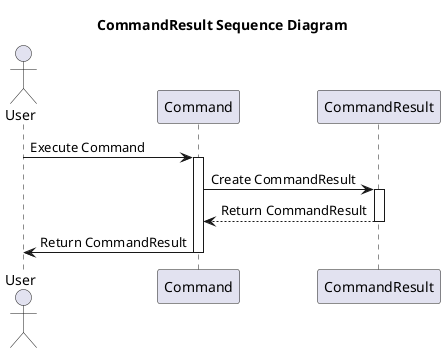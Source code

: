 @startuml
title CommandResult Sequence Diagram

actor User
participant Command
participant CommandResult

User -> Command: Execute Command
activate Command

Command -> CommandResult: Create CommandResult
activate CommandResult

CommandResult --> Command: Return CommandResult
deactivate CommandResult

Command -> User: Return CommandResult
deactivate Command

@enduml